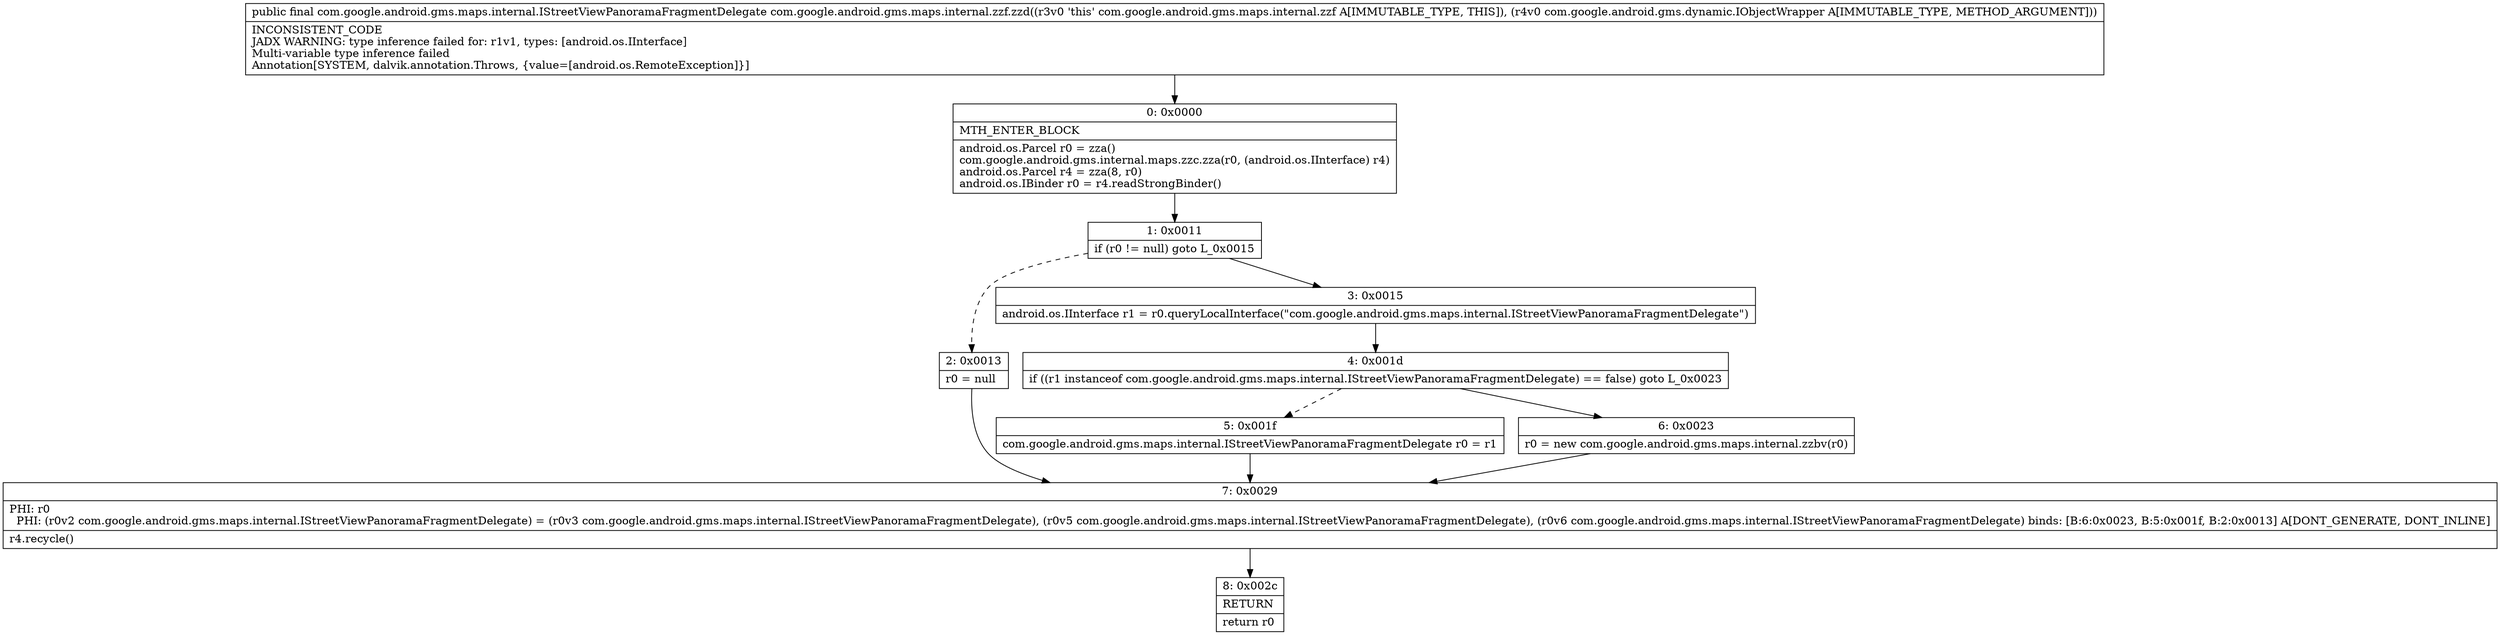 digraph "CFG forcom.google.android.gms.maps.internal.zzf.zzd(Lcom\/google\/android\/gms\/dynamic\/IObjectWrapper;)Lcom\/google\/android\/gms\/maps\/internal\/IStreetViewPanoramaFragmentDelegate;" {
Node_0 [shape=record,label="{0\:\ 0x0000|MTH_ENTER_BLOCK\l|android.os.Parcel r0 = zza()\lcom.google.android.gms.internal.maps.zzc.zza(r0, (android.os.IInterface) r4)\landroid.os.Parcel r4 = zza(8, r0)\landroid.os.IBinder r0 = r4.readStrongBinder()\l}"];
Node_1 [shape=record,label="{1\:\ 0x0011|if (r0 != null) goto L_0x0015\l}"];
Node_2 [shape=record,label="{2\:\ 0x0013|r0 = null\l}"];
Node_3 [shape=record,label="{3\:\ 0x0015|android.os.IInterface r1 = r0.queryLocalInterface(\"com.google.android.gms.maps.internal.IStreetViewPanoramaFragmentDelegate\")\l}"];
Node_4 [shape=record,label="{4\:\ 0x001d|if ((r1 instanceof com.google.android.gms.maps.internal.IStreetViewPanoramaFragmentDelegate) == false) goto L_0x0023\l}"];
Node_5 [shape=record,label="{5\:\ 0x001f|com.google.android.gms.maps.internal.IStreetViewPanoramaFragmentDelegate r0 = r1\l}"];
Node_6 [shape=record,label="{6\:\ 0x0023|r0 = new com.google.android.gms.maps.internal.zzbv(r0)\l}"];
Node_7 [shape=record,label="{7\:\ 0x0029|PHI: r0 \l  PHI: (r0v2 com.google.android.gms.maps.internal.IStreetViewPanoramaFragmentDelegate) = (r0v3 com.google.android.gms.maps.internal.IStreetViewPanoramaFragmentDelegate), (r0v5 com.google.android.gms.maps.internal.IStreetViewPanoramaFragmentDelegate), (r0v6 com.google.android.gms.maps.internal.IStreetViewPanoramaFragmentDelegate) binds: [B:6:0x0023, B:5:0x001f, B:2:0x0013] A[DONT_GENERATE, DONT_INLINE]\l|r4.recycle()\l}"];
Node_8 [shape=record,label="{8\:\ 0x002c|RETURN\l|return r0\l}"];
MethodNode[shape=record,label="{public final com.google.android.gms.maps.internal.IStreetViewPanoramaFragmentDelegate com.google.android.gms.maps.internal.zzf.zzd((r3v0 'this' com.google.android.gms.maps.internal.zzf A[IMMUTABLE_TYPE, THIS]), (r4v0 com.google.android.gms.dynamic.IObjectWrapper A[IMMUTABLE_TYPE, METHOD_ARGUMENT]))  | INCONSISTENT_CODE\lJADX WARNING: type inference failed for: r1v1, types: [android.os.IInterface]\lMulti\-variable type inference failed\lAnnotation[SYSTEM, dalvik.annotation.Throws, \{value=[android.os.RemoteException]\}]\l}"];
MethodNode -> Node_0;
Node_0 -> Node_1;
Node_1 -> Node_2[style=dashed];
Node_1 -> Node_3;
Node_2 -> Node_7;
Node_3 -> Node_4;
Node_4 -> Node_5[style=dashed];
Node_4 -> Node_6;
Node_5 -> Node_7;
Node_6 -> Node_7;
Node_7 -> Node_8;
}

